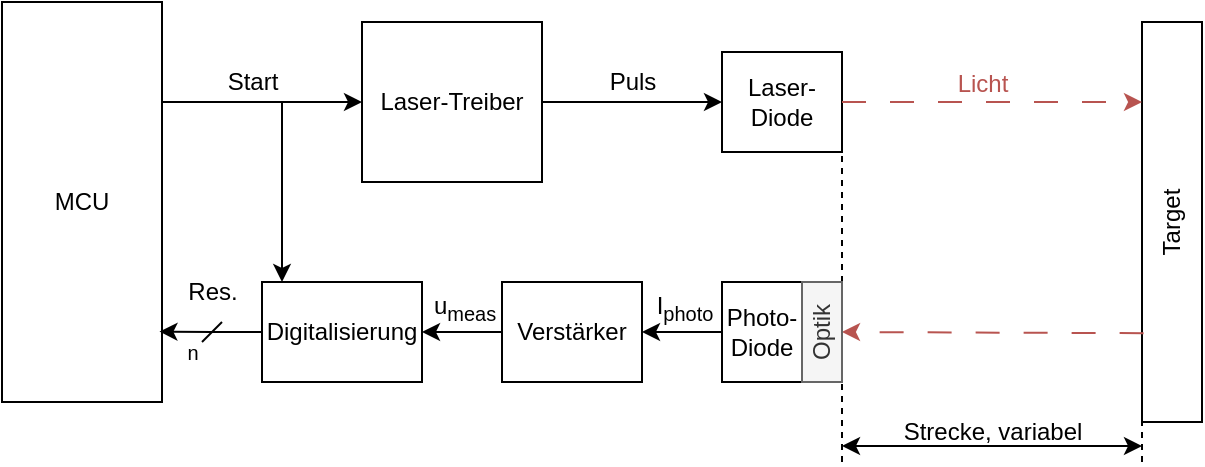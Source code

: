<mxfile version="26.0.4">
  <diagram name="Page-1" id="JlfOTBbMWgPCrJWZQkP_">
    <mxGraphModel dx="683" dy="459" grid="1" gridSize="10" guides="1" tooltips="1" connect="1" arrows="1" fold="1" page="1" pageScale="1" pageWidth="827" pageHeight="1169" math="0" shadow="0">
      <root>
        <mxCell id="0" />
        <mxCell id="1" parent="0" />
        <mxCell id="HVPW4FBtVVKCTswe9-e1-12" value="" style="endArrow=none;html=1;rounded=0;dashed=1;entryX=0;entryY=1;entryDx=0;entryDy=0;" parent="1" edge="1" target="HVPW4FBtVVKCTswe9-e1-4">
          <mxGeometry width="50" height="50" relative="1" as="geometry">
            <mxPoint x="610" y="390" as="sourcePoint" />
            <mxPoint x="610" y="350" as="targetPoint" />
          </mxGeometry>
        </mxCell>
        <mxCell id="HVPW4FBtVVKCTswe9-e1-11" value="" style="endArrow=none;html=1;rounded=0;entryX=1;entryY=1;entryDx=0;entryDy=0;dashed=1;" parent="1" target="HVPW4FBtVVKCTswe9-e1-3" edge="1">
          <mxGeometry width="50" height="50" relative="1" as="geometry">
            <mxPoint x="460" y="390" as="sourcePoint" />
            <mxPoint x="460" y="350" as="targetPoint" />
          </mxGeometry>
        </mxCell>
        <mxCell id="HVPW4FBtVVKCTswe9-e1-17" style="edgeStyle=orthogonalEdgeStyle;rounded=0;orthogonalLoop=1;jettySize=auto;html=1;exitX=1;exitY=0.25;exitDx=0;exitDy=0;entryX=0;entryY=0.5;entryDx=0;entryDy=0;" parent="1" source="HVPW4FBtVVKCTswe9-e1-1" target="HVPW4FBtVVKCTswe9-e1-2" edge="1">
          <mxGeometry relative="1" as="geometry" />
        </mxCell>
        <mxCell id="HVPW4FBtVVKCTswe9-e1-1" value="MCU" style="rounded=0;whiteSpace=wrap;html=1;" parent="1" vertex="1">
          <mxGeometry x="40" y="160" width="80" height="200" as="geometry" />
        </mxCell>
        <mxCell id="HVPW4FBtVVKCTswe9-e1-24" style="edgeStyle=orthogonalEdgeStyle;rounded=0;orthogonalLoop=1;jettySize=auto;html=1;exitX=1;exitY=0.5;exitDx=0;exitDy=0;entryX=0;entryY=0.5;entryDx=0;entryDy=0;" parent="1" source="HVPW4FBtVVKCTswe9-e1-2" target="HVPW4FBtVVKCTswe9-e1-3" edge="1">
          <mxGeometry relative="1" as="geometry" />
        </mxCell>
        <mxCell id="HVPW4FBtVVKCTswe9-e1-2" value="Laser-Treiber" style="rounded=0;whiteSpace=wrap;html=1;" parent="1" vertex="1">
          <mxGeometry x="220" y="170" width="90" height="80" as="geometry" />
        </mxCell>
        <mxCell id="HVPW4FBtVVKCTswe9-e1-3" value="Laser-Diode" style="rounded=0;whiteSpace=wrap;html=1;" parent="1" vertex="1">
          <mxGeometry x="400" y="185" width="60" height="50" as="geometry" />
        </mxCell>
        <mxCell id="HVPW4FBtVVKCTswe9-e1-4" value="Target" style="rounded=0;whiteSpace=wrap;html=1;horizontal=0;" parent="1" vertex="1">
          <mxGeometry x="610" y="170" width="30" height="200" as="geometry" />
        </mxCell>
        <mxCell id="HVPW4FBtVVKCTswe9-e1-5" value="" style="endArrow=classic;html=1;rounded=0;exitX=1;exitY=0.5;exitDx=0;exitDy=0;dashed=1;dashPattern=12 12;fillColor=#f8cecc;strokeColor=#B85450;" parent="1" source="HVPW4FBtVVKCTswe9-e1-3" edge="1">
          <mxGeometry width="50" height="50" relative="1" as="geometry">
            <mxPoint x="600" y="260" as="sourcePoint" />
            <mxPoint x="610" y="210" as="targetPoint" />
          </mxGeometry>
        </mxCell>
        <mxCell id="HVPW4FBtVVKCTswe9-e1-21" style="edgeStyle=orthogonalEdgeStyle;rounded=0;orthogonalLoop=1;jettySize=auto;html=1;exitX=0;exitY=0.5;exitDx=0;exitDy=0;entryX=1;entryY=0.5;entryDx=0;entryDy=0;" parent="1" source="HVPW4FBtVVKCTswe9-e1-6" target="HVPW4FBtVVKCTswe9-e1-7" edge="1">
          <mxGeometry relative="1" as="geometry" />
        </mxCell>
        <mxCell id="HVPW4FBtVVKCTswe9-e1-6" value="Photo-Diode" style="rounded=0;whiteSpace=wrap;html=1;" parent="1" vertex="1">
          <mxGeometry x="400" y="300" width="40" height="50" as="geometry" />
        </mxCell>
        <mxCell id="HVPW4FBtVVKCTswe9-e1-26" style="edgeStyle=orthogonalEdgeStyle;rounded=0;orthogonalLoop=1;jettySize=auto;html=1;exitX=0;exitY=0.5;exitDx=0;exitDy=0;entryX=1;entryY=0.5;entryDx=0;entryDy=0;" parent="1" source="HVPW4FBtVVKCTswe9-e1-7" target="HVPW4FBtVVKCTswe9-e1-8" edge="1">
          <mxGeometry relative="1" as="geometry" />
        </mxCell>
        <mxCell id="HVPW4FBtVVKCTswe9-e1-7" value="Verstärker" style="rounded=0;whiteSpace=wrap;html=1;" parent="1" vertex="1">
          <mxGeometry x="290" y="300" width="70" height="50" as="geometry" />
        </mxCell>
        <mxCell id="HVPW4FBtVVKCTswe9-e1-8" value="Digitalisierung" style="rounded=0;whiteSpace=wrap;html=1;" parent="1" vertex="1">
          <mxGeometry x="170" y="300" width="80" height="50" as="geometry" />
        </mxCell>
        <mxCell id="HVPW4FBtVVKCTswe9-e1-9" value="" style="endArrow=classic;html=1;rounded=0;exitX=0.027;exitY=0.778;exitDx=0;exitDy=0;dashed=1;dashPattern=12 12;fillColor=#f8cecc;strokeColor=#b85450;entryX=1;entryY=0.5;entryDx=0;entryDy=0;exitPerimeter=0;" parent="1" source="HVPW4FBtVVKCTswe9-e1-4" target="HVPW4FBtVVKCTswe9-e1-31" edge="1">
          <mxGeometry width="50" height="50" relative="1" as="geometry">
            <mxPoint x="440" y="420" as="sourcePoint" />
            <mxPoint x="590" y="420" as="targetPoint" />
          </mxGeometry>
        </mxCell>
        <mxCell id="HVPW4FBtVVKCTswe9-e1-18" value="" style="endArrow=classic;html=1;rounded=0;" parent="1" edge="1">
          <mxGeometry width="50" height="50" relative="1" as="geometry">
            <mxPoint x="180" y="210" as="sourcePoint" />
            <mxPoint x="180" y="300" as="targetPoint" />
          </mxGeometry>
        </mxCell>
        <mxCell id="HVPW4FBtVVKCTswe9-e1-20" value="Start" style="text;html=1;align=center;verticalAlign=middle;resizable=0;points=[];autosize=1;strokeColor=none;fillColor=none;" parent="1" vertex="1">
          <mxGeometry x="140" y="185" width="50" height="30" as="geometry" />
        </mxCell>
        <mxCell id="HVPW4FBtVVKCTswe9-e1-22" value="I&lt;sub&gt;photo&lt;/sub&gt;" style="text;html=1;align=center;verticalAlign=middle;resizable=0;points=[];autosize=1;strokeColor=none;fillColor=none;" parent="1" vertex="1">
          <mxGeometry x="356" y="298" width="50" height="30" as="geometry" />
        </mxCell>
        <mxCell id="HVPW4FBtVVKCTswe9-e1-23" value="" style="group" parent="1" vertex="1" connectable="0">
          <mxGeometry x="460" y="360" width="150" height="30" as="geometry" />
        </mxCell>
        <mxCell id="HVPW4FBtVVKCTswe9-e1-13" value="" style="endArrow=classic;startArrow=classic;html=1;rounded=0;" parent="HVPW4FBtVVKCTswe9-e1-23" edge="1">
          <mxGeometry width="50" height="50" relative="1" as="geometry">
            <mxPoint y="22" as="sourcePoint" />
            <mxPoint x="150" y="22" as="targetPoint" />
          </mxGeometry>
        </mxCell>
        <mxCell id="HVPW4FBtVVKCTswe9-e1-16" value="Strecke, variabel" style="text;html=1;align=center;verticalAlign=middle;resizable=0;points=[];autosize=1;strokeColor=none;fillColor=none;" parent="HVPW4FBtVVKCTswe9-e1-23" vertex="1">
          <mxGeometry x="20" width="110" height="30" as="geometry" />
        </mxCell>
        <mxCell id="HVPW4FBtVVKCTswe9-e1-25" value="Puls" style="text;html=1;align=center;verticalAlign=middle;resizable=0;points=[];autosize=1;strokeColor=none;fillColor=none;" parent="1" vertex="1">
          <mxGeometry x="330" y="185" width="50" height="30" as="geometry" />
        </mxCell>
        <mxCell id="HVPW4FBtVVKCTswe9-e1-27" style="edgeStyle=orthogonalEdgeStyle;rounded=0;orthogonalLoop=1;jettySize=auto;html=1;exitX=0;exitY=0.5;exitDx=0;exitDy=0;entryX=0.984;entryY=0.824;entryDx=0;entryDy=0;entryPerimeter=0;" parent="1" source="HVPW4FBtVVKCTswe9-e1-8" target="HVPW4FBtVVKCTswe9-e1-1" edge="1">
          <mxGeometry relative="1" as="geometry" />
        </mxCell>
        <mxCell id="HVPW4FBtVVKCTswe9-e1-28" value="" style="endArrow=none;html=1;rounded=0;" parent="1" edge="1">
          <mxGeometry width="50" height="50" relative="1" as="geometry">
            <mxPoint x="140" y="330" as="sourcePoint" />
            <mxPoint x="150" y="320" as="targetPoint" />
          </mxGeometry>
        </mxCell>
        <mxCell id="HVPW4FBtVVKCTswe9-e1-29" value="&lt;font style=&quot;font-size: 10px;&quot;&gt;n&lt;/font&gt;" style="text;html=1;align=center;verticalAlign=middle;resizable=0;points=[];autosize=1;strokeColor=none;fillColor=none;" parent="1" vertex="1">
          <mxGeometry x="120" y="320" width="30" height="30" as="geometry" />
        </mxCell>
        <mxCell id="HVPW4FBtVVKCTswe9-e1-30" value="Res." style="text;html=1;align=center;verticalAlign=middle;resizable=0;points=[];autosize=1;strokeColor=none;fillColor=none;" parent="1" vertex="1">
          <mxGeometry x="120" y="290" width="50" height="30" as="geometry" />
        </mxCell>
        <mxCell id="HVPW4FBtVVKCTswe9-e1-31" value="Optik" style="rounded=0;whiteSpace=wrap;html=1;horizontal=0;fillColor=#f5f5f5;fontColor=#333333;strokeColor=#666666;" parent="1" vertex="1">
          <mxGeometry x="440" y="300" width="20" height="50" as="geometry" />
        </mxCell>
        <mxCell id="HVPW4FBtVVKCTswe9-e1-32" value="u&lt;sub&gt;meas&lt;/sub&gt;" style="text;html=1;align=center;verticalAlign=middle;resizable=0;points=[];autosize=1;strokeColor=none;fillColor=none;" parent="1" vertex="1">
          <mxGeometry x="246" y="298" width="50" height="30" as="geometry" />
        </mxCell>
        <mxCell id="HVPW4FBtVVKCTswe9-e1-33" value="&lt;font style=&quot;&quot;&gt;Licht&lt;/font&gt;" style="text;html=1;align=center;verticalAlign=middle;resizable=0;points=[];autosize=1;strokeColor=none;fillColor=none;fontColor=#B85450;" parent="1" vertex="1">
          <mxGeometry x="505" y="186" width="50" height="30" as="geometry" />
        </mxCell>
      </root>
    </mxGraphModel>
  </diagram>
</mxfile>
